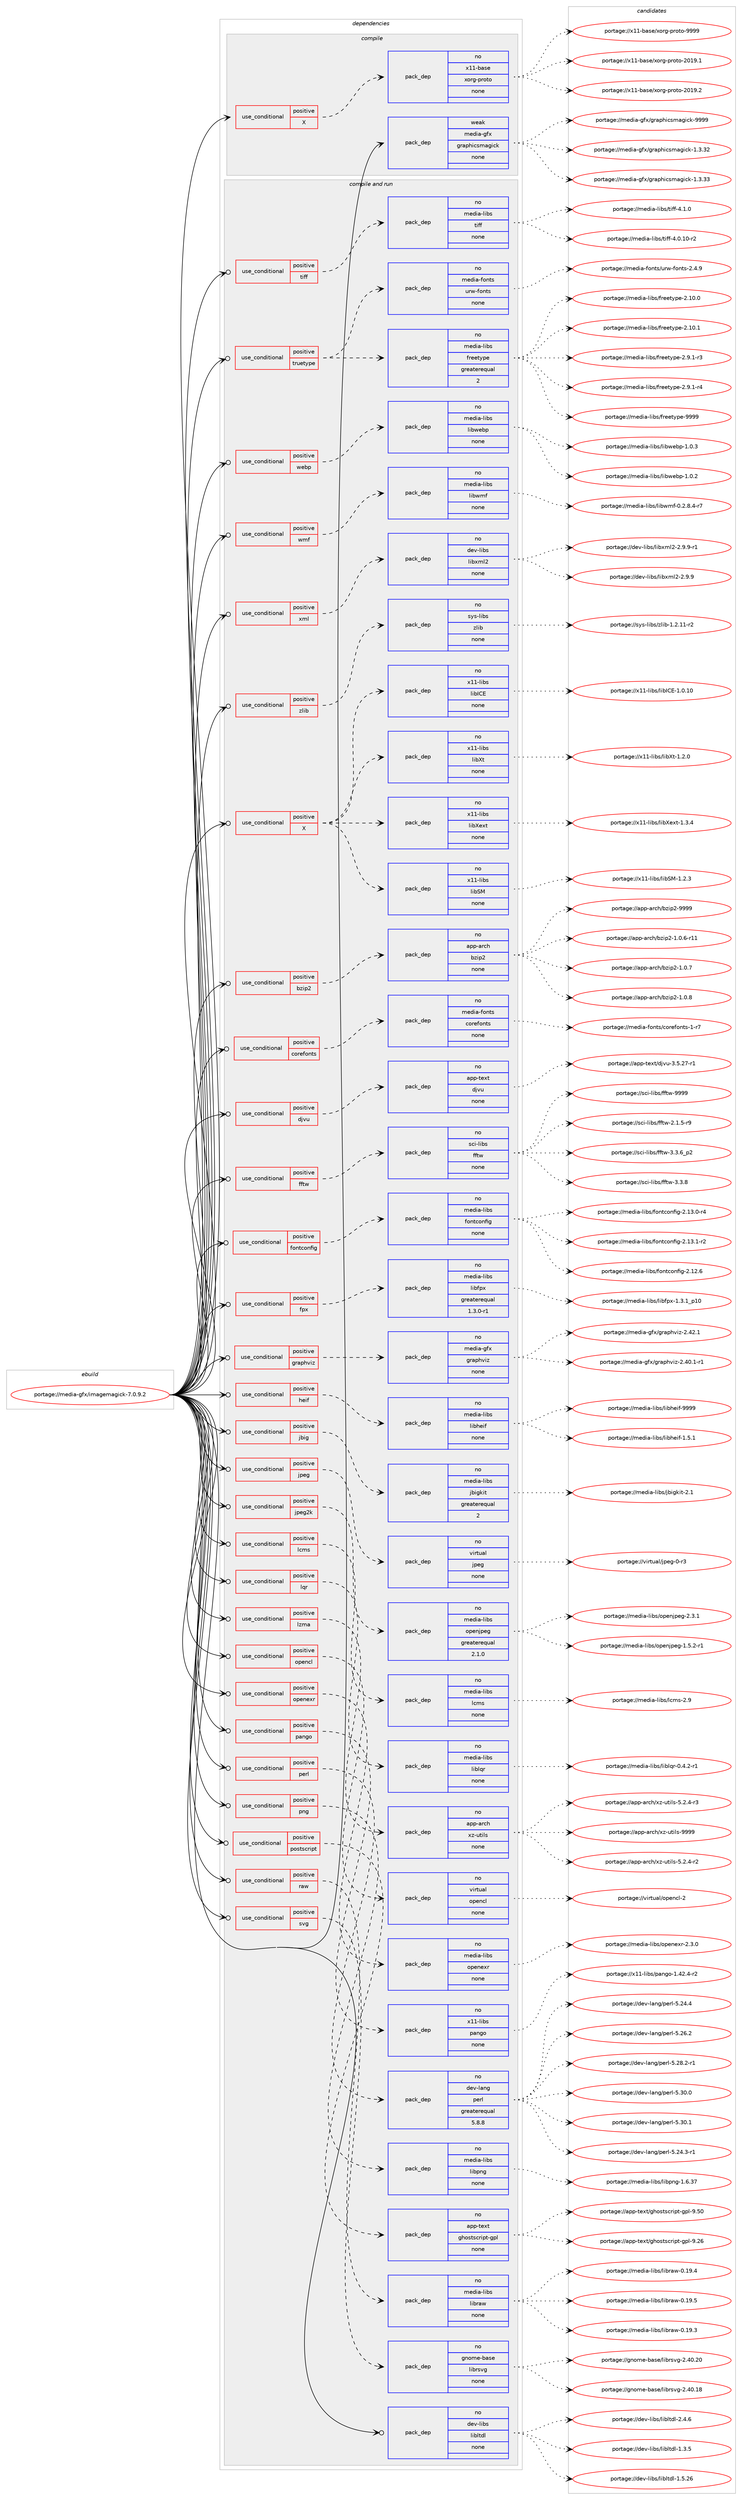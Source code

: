 digraph prolog {

# *************
# Graph options
# *************

newrank=true;
concentrate=true;
compound=true;
graph [rankdir=LR,fontname=Helvetica,fontsize=10,ranksep=1.5];#, ranksep=2.5, nodesep=0.2];
edge  [arrowhead=vee];
node  [fontname=Helvetica,fontsize=10];

# **********
# The ebuild
# **********

subgraph cluster_leftcol {
color=gray;
rank=same;
label=<<i>ebuild</i>>;
id [label="portage://media-gfx/imagemagick-7.0.9.2", color=red, width=4, href="../media-gfx/imagemagick-7.0.9.2.svg"];
}

# ****************
# The dependencies
# ****************

subgraph cluster_midcol {
color=gray;
label=<<i>dependencies</i>>;
subgraph cluster_compile {
fillcolor="#eeeeee";
style=filled;
label=<<i>compile</i>>;
subgraph cond78698 {
dependency314563 [label=<<TABLE BORDER="0" CELLBORDER="1" CELLSPACING="0" CELLPADDING="4"><TR><TD ROWSPAN="3" CELLPADDING="10">use_conditional</TD></TR><TR><TD>positive</TD></TR><TR><TD>X</TD></TR></TABLE>>, shape=none, color=red];
subgraph pack230792 {
dependency314564 [label=<<TABLE BORDER="0" CELLBORDER="1" CELLSPACING="0" CELLPADDING="4" WIDTH="220"><TR><TD ROWSPAN="6" CELLPADDING="30">pack_dep</TD></TR><TR><TD WIDTH="110">no</TD></TR><TR><TD>x11-base</TD></TR><TR><TD>xorg-proto</TD></TR><TR><TD>none</TD></TR><TR><TD></TD></TR></TABLE>>, shape=none, color=blue];
}
dependency314563:e -> dependency314564:w [weight=20,style="dashed",arrowhead="vee"];
}
id:e -> dependency314563:w [weight=20,style="solid",arrowhead="vee"];
subgraph pack230793 {
dependency314565 [label=<<TABLE BORDER="0" CELLBORDER="1" CELLSPACING="0" CELLPADDING="4" WIDTH="220"><TR><TD ROWSPAN="6" CELLPADDING="30">pack_dep</TD></TR><TR><TD WIDTH="110">weak</TD></TR><TR><TD>media-gfx</TD></TR><TR><TD>graphicsmagick</TD></TR><TR><TD>none</TD></TR><TR><TD></TD></TR></TABLE>>, shape=none, color=blue];
}
id:e -> dependency314565:w [weight=20,style="solid",arrowhead="vee"];
}
subgraph cluster_compileandrun {
fillcolor="#eeeeee";
style=filled;
label=<<i>compile and run</i>>;
subgraph cond78699 {
dependency314566 [label=<<TABLE BORDER="0" CELLBORDER="1" CELLSPACING="0" CELLPADDING="4"><TR><TD ROWSPAN="3" CELLPADDING="10">use_conditional</TD></TR><TR><TD>positive</TD></TR><TR><TD>X</TD></TR></TABLE>>, shape=none, color=red];
subgraph pack230794 {
dependency314567 [label=<<TABLE BORDER="0" CELLBORDER="1" CELLSPACING="0" CELLPADDING="4" WIDTH="220"><TR><TD ROWSPAN="6" CELLPADDING="30">pack_dep</TD></TR><TR><TD WIDTH="110">no</TD></TR><TR><TD>x11-libs</TD></TR><TR><TD>libICE</TD></TR><TR><TD>none</TD></TR><TR><TD></TD></TR></TABLE>>, shape=none, color=blue];
}
dependency314566:e -> dependency314567:w [weight=20,style="dashed",arrowhead="vee"];
subgraph pack230795 {
dependency314568 [label=<<TABLE BORDER="0" CELLBORDER="1" CELLSPACING="0" CELLPADDING="4" WIDTH="220"><TR><TD ROWSPAN="6" CELLPADDING="30">pack_dep</TD></TR><TR><TD WIDTH="110">no</TD></TR><TR><TD>x11-libs</TD></TR><TR><TD>libSM</TD></TR><TR><TD>none</TD></TR><TR><TD></TD></TR></TABLE>>, shape=none, color=blue];
}
dependency314566:e -> dependency314568:w [weight=20,style="dashed",arrowhead="vee"];
subgraph pack230796 {
dependency314569 [label=<<TABLE BORDER="0" CELLBORDER="1" CELLSPACING="0" CELLPADDING="4" WIDTH="220"><TR><TD ROWSPAN="6" CELLPADDING="30">pack_dep</TD></TR><TR><TD WIDTH="110">no</TD></TR><TR><TD>x11-libs</TD></TR><TR><TD>libXext</TD></TR><TR><TD>none</TD></TR><TR><TD></TD></TR></TABLE>>, shape=none, color=blue];
}
dependency314566:e -> dependency314569:w [weight=20,style="dashed",arrowhead="vee"];
subgraph pack230797 {
dependency314570 [label=<<TABLE BORDER="0" CELLBORDER="1" CELLSPACING="0" CELLPADDING="4" WIDTH="220"><TR><TD ROWSPAN="6" CELLPADDING="30">pack_dep</TD></TR><TR><TD WIDTH="110">no</TD></TR><TR><TD>x11-libs</TD></TR><TR><TD>libXt</TD></TR><TR><TD>none</TD></TR><TR><TD></TD></TR></TABLE>>, shape=none, color=blue];
}
dependency314566:e -> dependency314570:w [weight=20,style="dashed",arrowhead="vee"];
}
id:e -> dependency314566:w [weight=20,style="solid",arrowhead="odotvee"];
subgraph cond78700 {
dependency314571 [label=<<TABLE BORDER="0" CELLBORDER="1" CELLSPACING="0" CELLPADDING="4"><TR><TD ROWSPAN="3" CELLPADDING="10">use_conditional</TD></TR><TR><TD>positive</TD></TR><TR><TD>bzip2</TD></TR></TABLE>>, shape=none, color=red];
subgraph pack230798 {
dependency314572 [label=<<TABLE BORDER="0" CELLBORDER="1" CELLSPACING="0" CELLPADDING="4" WIDTH="220"><TR><TD ROWSPAN="6" CELLPADDING="30">pack_dep</TD></TR><TR><TD WIDTH="110">no</TD></TR><TR><TD>app-arch</TD></TR><TR><TD>bzip2</TD></TR><TR><TD>none</TD></TR><TR><TD></TD></TR></TABLE>>, shape=none, color=blue];
}
dependency314571:e -> dependency314572:w [weight=20,style="dashed",arrowhead="vee"];
}
id:e -> dependency314571:w [weight=20,style="solid",arrowhead="odotvee"];
subgraph cond78701 {
dependency314573 [label=<<TABLE BORDER="0" CELLBORDER="1" CELLSPACING="0" CELLPADDING="4"><TR><TD ROWSPAN="3" CELLPADDING="10">use_conditional</TD></TR><TR><TD>positive</TD></TR><TR><TD>corefonts</TD></TR></TABLE>>, shape=none, color=red];
subgraph pack230799 {
dependency314574 [label=<<TABLE BORDER="0" CELLBORDER="1" CELLSPACING="0" CELLPADDING="4" WIDTH="220"><TR><TD ROWSPAN="6" CELLPADDING="30">pack_dep</TD></TR><TR><TD WIDTH="110">no</TD></TR><TR><TD>media-fonts</TD></TR><TR><TD>corefonts</TD></TR><TR><TD>none</TD></TR><TR><TD></TD></TR></TABLE>>, shape=none, color=blue];
}
dependency314573:e -> dependency314574:w [weight=20,style="dashed",arrowhead="vee"];
}
id:e -> dependency314573:w [weight=20,style="solid",arrowhead="odotvee"];
subgraph cond78702 {
dependency314575 [label=<<TABLE BORDER="0" CELLBORDER="1" CELLSPACING="0" CELLPADDING="4"><TR><TD ROWSPAN="3" CELLPADDING="10">use_conditional</TD></TR><TR><TD>positive</TD></TR><TR><TD>djvu</TD></TR></TABLE>>, shape=none, color=red];
subgraph pack230800 {
dependency314576 [label=<<TABLE BORDER="0" CELLBORDER="1" CELLSPACING="0" CELLPADDING="4" WIDTH="220"><TR><TD ROWSPAN="6" CELLPADDING="30">pack_dep</TD></TR><TR><TD WIDTH="110">no</TD></TR><TR><TD>app-text</TD></TR><TR><TD>djvu</TD></TR><TR><TD>none</TD></TR><TR><TD></TD></TR></TABLE>>, shape=none, color=blue];
}
dependency314575:e -> dependency314576:w [weight=20,style="dashed",arrowhead="vee"];
}
id:e -> dependency314575:w [weight=20,style="solid",arrowhead="odotvee"];
subgraph cond78703 {
dependency314577 [label=<<TABLE BORDER="0" CELLBORDER="1" CELLSPACING="0" CELLPADDING="4"><TR><TD ROWSPAN="3" CELLPADDING="10">use_conditional</TD></TR><TR><TD>positive</TD></TR><TR><TD>fftw</TD></TR></TABLE>>, shape=none, color=red];
subgraph pack230801 {
dependency314578 [label=<<TABLE BORDER="0" CELLBORDER="1" CELLSPACING="0" CELLPADDING="4" WIDTH="220"><TR><TD ROWSPAN="6" CELLPADDING="30">pack_dep</TD></TR><TR><TD WIDTH="110">no</TD></TR><TR><TD>sci-libs</TD></TR><TR><TD>fftw</TD></TR><TR><TD>none</TD></TR><TR><TD></TD></TR></TABLE>>, shape=none, color=blue];
}
dependency314577:e -> dependency314578:w [weight=20,style="dashed",arrowhead="vee"];
}
id:e -> dependency314577:w [weight=20,style="solid",arrowhead="odotvee"];
subgraph cond78704 {
dependency314579 [label=<<TABLE BORDER="0" CELLBORDER="1" CELLSPACING="0" CELLPADDING="4"><TR><TD ROWSPAN="3" CELLPADDING="10">use_conditional</TD></TR><TR><TD>positive</TD></TR><TR><TD>fontconfig</TD></TR></TABLE>>, shape=none, color=red];
subgraph pack230802 {
dependency314580 [label=<<TABLE BORDER="0" CELLBORDER="1" CELLSPACING="0" CELLPADDING="4" WIDTH="220"><TR><TD ROWSPAN="6" CELLPADDING="30">pack_dep</TD></TR><TR><TD WIDTH="110">no</TD></TR><TR><TD>media-libs</TD></TR><TR><TD>fontconfig</TD></TR><TR><TD>none</TD></TR><TR><TD></TD></TR></TABLE>>, shape=none, color=blue];
}
dependency314579:e -> dependency314580:w [weight=20,style="dashed",arrowhead="vee"];
}
id:e -> dependency314579:w [weight=20,style="solid",arrowhead="odotvee"];
subgraph cond78705 {
dependency314581 [label=<<TABLE BORDER="0" CELLBORDER="1" CELLSPACING="0" CELLPADDING="4"><TR><TD ROWSPAN="3" CELLPADDING="10">use_conditional</TD></TR><TR><TD>positive</TD></TR><TR><TD>fpx</TD></TR></TABLE>>, shape=none, color=red];
subgraph pack230803 {
dependency314582 [label=<<TABLE BORDER="0" CELLBORDER="1" CELLSPACING="0" CELLPADDING="4" WIDTH="220"><TR><TD ROWSPAN="6" CELLPADDING="30">pack_dep</TD></TR><TR><TD WIDTH="110">no</TD></TR><TR><TD>media-libs</TD></TR><TR><TD>libfpx</TD></TR><TR><TD>greaterequal</TD></TR><TR><TD>1.3.0-r1</TD></TR></TABLE>>, shape=none, color=blue];
}
dependency314581:e -> dependency314582:w [weight=20,style="dashed",arrowhead="vee"];
}
id:e -> dependency314581:w [weight=20,style="solid",arrowhead="odotvee"];
subgraph cond78706 {
dependency314583 [label=<<TABLE BORDER="0" CELLBORDER="1" CELLSPACING="0" CELLPADDING="4"><TR><TD ROWSPAN="3" CELLPADDING="10">use_conditional</TD></TR><TR><TD>positive</TD></TR><TR><TD>graphviz</TD></TR></TABLE>>, shape=none, color=red];
subgraph pack230804 {
dependency314584 [label=<<TABLE BORDER="0" CELLBORDER="1" CELLSPACING="0" CELLPADDING="4" WIDTH="220"><TR><TD ROWSPAN="6" CELLPADDING="30">pack_dep</TD></TR><TR><TD WIDTH="110">no</TD></TR><TR><TD>media-gfx</TD></TR><TR><TD>graphviz</TD></TR><TR><TD>none</TD></TR><TR><TD></TD></TR></TABLE>>, shape=none, color=blue];
}
dependency314583:e -> dependency314584:w [weight=20,style="dashed",arrowhead="vee"];
}
id:e -> dependency314583:w [weight=20,style="solid",arrowhead="odotvee"];
subgraph cond78707 {
dependency314585 [label=<<TABLE BORDER="0" CELLBORDER="1" CELLSPACING="0" CELLPADDING="4"><TR><TD ROWSPAN="3" CELLPADDING="10">use_conditional</TD></TR><TR><TD>positive</TD></TR><TR><TD>heif</TD></TR></TABLE>>, shape=none, color=red];
subgraph pack230805 {
dependency314586 [label=<<TABLE BORDER="0" CELLBORDER="1" CELLSPACING="0" CELLPADDING="4" WIDTH="220"><TR><TD ROWSPAN="6" CELLPADDING="30">pack_dep</TD></TR><TR><TD WIDTH="110">no</TD></TR><TR><TD>media-libs</TD></TR><TR><TD>libheif</TD></TR><TR><TD>none</TD></TR><TR><TD></TD></TR></TABLE>>, shape=none, color=blue];
}
dependency314585:e -> dependency314586:w [weight=20,style="dashed",arrowhead="vee"];
}
id:e -> dependency314585:w [weight=20,style="solid",arrowhead="odotvee"];
subgraph cond78708 {
dependency314587 [label=<<TABLE BORDER="0" CELLBORDER="1" CELLSPACING="0" CELLPADDING="4"><TR><TD ROWSPAN="3" CELLPADDING="10">use_conditional</TD></TR><TR><TD>positive</TD></TR><TR><TD>jbig</TD></TR></TABLE>>, shape=none, color=red];
subgraph pack230806 {
dependency314588 [label=<<TABLE BORDER="0" CELLBORDER="1" CELLSPACING="0" CELLPADDING="4" WIDTH="220"><TR><TD ROWSPAN="6" CELLPADDING="30">pack_dep</TD></TR><TR><TD WIDTH="110">no</TD></TR><TR><TD>media-libs</TD></TR><TR><TD>jbigkit</TD></TR><TR><TD>greaterequal</TD></TR><TR><TD>2</TD></TR></TABLE>>, shape=none, color=blue];
}
dependency314587:e -> dependency314588:w [weight=20,style="dashed",arrowhead="vee"];
}
id:e -> dependency314587:w [weight=20,style="solid",arrowhead="odotvee"];
subgraph cond78709 {
dependency314589 [label=<<TABLE BORDER="0" CELLBORDER="1" CELLSPACING="0" CELLPADDING="4"><TR><TD ROWSPAN="3" CELLPADDING="10">use_conditional</TD></TR><TR><TD>positive</TD></TR><TR><TD>jpeg</TD></TR></TABLE>>, shape=none, color=red];
subgraph pack230807 {
dependency314590 [label=<<TABLE BORDER="0" CELLBORDER="1" CELLSPACING="0" CELLPADDING="4" WIDTH="220"><TR><TD ROWSPAN="6" CELLPADDING="30">pack_dep</TD></TR><TR><TD WIDTH="110">no</TD></TR><TR><TD>virtual</TD></TR><TR><TD>jpeg</TD></TR><TR><TD>none</TD></TR><TR><TD></TD></TR></TABLE>>, shape=none, color=blue];
}
dependency314589:e -> dependency314590:w [weight=20,style="dashed",arrowhead="vee"];
}
id:e -> dependency314589:w [weight=20,style="solid",arrowhead="odotvee"];
subgraph cond78710 {
dependency314591 [label=<<TABLE BORDER="0" CELLBORDER="1" CELLSPACING="0" CELLPADDING="4"><TR><TD ROWSPAN="3" CELLPADDING="10">use_conditional</TD></TR><TR><TD>positive</TD></TR><TR><TD>jpeg2k</TD></TR></TABLE>>, shape=none, color=red];
subgraph pack230808 {
dependency314592 [label=<<TABLE BORDER="0" CELLBORDER="1" CELLSPACING="0" CELLPADDING="4" WIDTH="220"><TR><TD ROWSPAN="6" CELLPADDING="30">pack_dep</TD></TR><TR><TD WIDTH="110">no</TD></TR><TR><TD>media-libs</TD></TR><TR><TD>openjpeg</TD></TR><TR><TD>greaterequal</TD></TR><TR><TD>2.1.0</TD></TR></TABLE>>, shape=none, color=blue];
}
dependency314591:e -> dependency314592:w [weight=20,style="dashed",arrowhead="vee"];
}
id:e -> dependency314591:w [weight=20,style="solid",arrowhead="odotvee"];
subgraph cond78711 {
dependency314593 [label=<<TABLE BORDER="0" CELLBORDER="1" CELLSPACING="0" CELLPADDING="4"><TR><TD ROWSPAN="3" CELLPADDING="10">use_conditional</TD></TR><TR><TD>positive</TD></TR><TR><TD>lcms</TD></TR></TABLE>>, shape=none, color=red];
subgraph pack230809 {
dependency314594 [label=<<TABLE BORDER="0" CELLBORDER="1" CELLSPACING="0" CELLPADDING="4" WIDTH="220"><TR><TD ROWSPAN="6" CELLPADDING="30">pack_dep</TD></TR><TR><TD WIDTH="110">no</TD></TR><TR><TD>media-libs</TD></TR><TR><TD>lcms</TD></TR><TR><TD>none</TD></TR><TR><TD></TD></TR></TABLE>>, shape=none, color=blue];
}
dependency314593:e -> dependency314594:w [weight=20,style="dashed",arrowhead="vee"];
}
id:e -> dependency314593:w [weight=20,style="solid",arrowhead="odotvee"];
subgraph cond78712 {
dependency314595 [label=<<TABLE BORDER="0" CELLBORDER="1" CELLSPACING="0" CELLPADDING="4"><TR><TD ROWSPAN="3" CELLPADDING="10">use_conditional</TD></TR><TR><TD>positive</TD></TR><TR><TD>lqr</TD></TR></TABLE>>, shape=none, color=red];
subgraph pack230810 {
dependency314596 [label=<<TABLE BORDER="0" CELLBORDER="1" CELLSPACING="0" CELLPADDING="4" WIDTH="220"><TR><TD ROWSPAN="6" CELLPADDING="30">pack_dep</TD></TR><TR><TD WIDTH="110">no</TD></TR><TR><TD>media-libs</TD></TR><TR><TD>liblqr</TD></TR><TR><TD>none</TD></TR><TR><TD></TD></TR></TABLE>>, shape=none, color=blue];
}
dependency314595:e -> dependency314596:w [weight=20,style="dashed",arrowhead="vee"];
}
id:e -> dependency314595:w [weight=20,style="solid",arrowhead="odotvee"];
subgraph cond78713 {
dependency314597 [label=<<TABLE BORDER="0" CELLBORDER="1" CELLSPACING="0" CELLPADDING="4"><TR><TD ROWSPAN="3" CELLPADDING="10">use_conditional</TD></TR><TR><TD>positive</TD></TR><TR><TD>lzma</TD></TR></TABLE>>, shape=none, color=red];
subgraph pack230811 {
dependency314598 [label=<<TABLE BORDER="0" CELLBORDER="1" CELLSPACING="0" CELLPADDING="4" WIDTH="220"><TR><TD ROWSPAN="6" CELLPADDING="30">pack_dep</TD></TR><TR><TD WIDTH="110">no</TD></TR><TR><TD>app-arch</TD></TR><TR><TD>xz-utils</TD></TR><TR><TD>none</TD></TR><TR><TD></TD></TR></TABLE>>, shape=none, color=blue];
}
dependency314597:e -> dependency314598:w [weight=20,style="dashed",arrowhead="vee"];
}
id:e -> dependency314597:w [weight=20,style="solid",arrowhead="odotvee"];
subgraph cond78714 {
dependency314599 [label=<<TABLE BORDER="0" CELLBORDER="1" CELLSPACING="0" CELLPADDING="4"><TR><TD ROWSPAN="3" CELLPADDING="10">use_conditional</TD></TR><TR><TD>positive</TD></TR><TR><TD>opencl</TD></TR></TABLE>>, shape=none, color=red];
subgraph pack230812 {
dependency314600 [label=<<TABLE BORDER="0" CELLBORDER="1" CELLSPACING="0" CELLPADDING="4" WIDTH="220"><TR><TD ROWSPAN="6" CELLPADDING="30">pack_dep</TD></TR><TR><TD WIDTH="110">no</TD></TR><TR><TD>virtual</TD></TR><TR><TD>opencl</TD></TR><TR><TD>none</TD></TR><TR><TD></TD></TR></TABLE>>, shape=none, color=blue];
}
dependency314599:e -> dependency314600:w [weight=20,style="dashed",arrowhead="vee"];
}
id:e -> dependency314599:w [weight=20,style="solid",arrowhead="odotvee"];
subgraph cond78715 {
dependency314601 [label=<<TABLE BORDER="0" CELLBORDER="1" CELLSPACING="0" CELLPADDING="4"><TR><TD ROWSPAN="3" CELLPADDING="10">use_conditional</TD></TR><TR><TD>positive</TD></TR><TR><TD>openexr</TD></TR></TABLE>>, shape=none, color=red];
subgraph pack230813 {
dependency314602 [label=<<TABLE BORDER="0" CELLBORDER="1" CELLSPACING="0" CELLPADDING="4" WIDTH="220"><TR><TD ROWSPAN="6" CELLPADDING="30">pack_dep</TD></TR><TR><TD WIDTH="110">no</TD></TR><TR><TD>media-libs</TD></TR><TR><TD>openexr</TD></TR><TR><TD>none</TD></TR><TR><TD></TD></TR></TABLE>>, shape=none, color=blue];
}
dependency314601:e -> dependency314602:w [weight=20,style="dashed",arrowhead="vee"];
}
id:e -> dependency314601:w [weight=20,style="solid",arrowhead="odotvee"];
subgraph cond78716 {
dependency314603 [label=<<TABLE BORDER="0" CELLBORDER="1" CELLSPACING="0" CELLPADDING="4"><TR><TD ROWSPAN="3" CELLPADDING="10">use_conditional</TD></TR><TR><TD>positive</TD></TR><TR><TD>pango</TD></TR></TABLE>>, shape=none, color=red];
subgraph pack230814 {
dependency314604 [label=<<TABLE BORDER="0" CELLBORDER="1" CELLSPACING="0" CELLPADDING="4" WIDTH="220"><TR><TD ROWSPAN="6" CELLPADDING="30">pack_dep</TD></TR><TR><TD WIDTH="110">no</TD></TR><TR><TD>x11-libs</TD></TR><TR><TD>pango</TD></TR><TR><TD>none</TD></TR><TR><TD></TD></TR></TABLE>>, shape=none, color=blue];
}
dependency314603:e -> dependency314604:w [weight=20,style="dashed",arrowhead="vee"];
}
id:e -> dependency314603:w [weight=20,style="solid",arrowhead="odotvee"];
subgraph cond78717 {
dependency314605 [label=<<TABLE BORDER="0" CELLBORDER="1" CELLSPACING="0" CELLPADDING="4"><TR><TD ROWSPAN="3" CELLPADDING="10">use_conditional</TD></TR><TR><TD>positive</TD></TR><TR><TD>perl</TD></TR></TABLE>>, shape=none, color=red];
subgraph pack230815 {
dependency314606 [label=<<TABLE BORDER="0" CELLBORDER="1" CELLSPACING="0" CELLPADDING="4" WIDTH="220"><TR><TD ROWSPAN="6" CELLPADDING="30">pack_dep</TD></TR><TR><TD WIDTH="110">no</TD></TR><TR><TD>dev-lang</TD></TR><TR><TD>perl</TD></TR><TR><TD>greaterequal</TD></TR><TR><TD>5.8.8</TD></TR></TABLE>>, shape=none, color=blue];
}
dependency314605:e -> dependency314606:w [weight=20,style="dashed",arrowhead="vee"];
}
id:e -> dependency314605:w [weight=20,style="solid",arrowhead="odotvee"];
subgraph cond78718 {
dependency314607 [label=<<TABLE BORDER="0" CELLBORDER="1" CELLSPACING="0" CELLPADDING="4"><TR><TD ROWSPAN="3" CELLPADDING="10">use_conditional</TD></TR><TR><TD>positive</TD></TR><TR><TD>png</TD></TR></TABLE>>, shape=none, color=red];
subgraph pack230816 {
dependency314608 [label=<<TABLE BORDER="0" CELLBORDER="1" CELLSPACING="0" CELLPADDING="4" WIDTH="220"><TR><TD ROWSPAN="6" CELLPADDING="30">pack_dep</TD></TR><TR><TD WIDTH="110">no</TD></TR><TR><TD>media-libs</TD></TR><TR><TD>libpng</TD></TR><TR><TD>none</TD></TR><TR><TD></TD></TR></TABLE>>, shape=none, color=blue];
}
dependency314607:e -> dependency314608:w [weight=20,style="dashed",arrowhead="vee"];
}
id:e -> dependency314607:w [weight=20,style="solid",arrowhead="odotvee"];
subgraph cond78719 {
dependency314609 [label=<<TABLE BORDER="0" CELLBORDER="1" CELLSPACING="0" CELLPADDING="4"><TR><TD ROWSPAN="3" CELLPADDING="10">use_conditional</TD></TR><TR><TD>positive</TD></TR><TR><TD>postscript</TD></TR></TABLE>>, shape=none, color=red];
subgraph pack230817 {
dependency314610 [label=<<TABLE BORDER="0" CELLBORDER="1" CELLSPACING="0" CELLPADDING="4" WIDTH="220"><TR><TD ROWSPAN="6" CELLPADDING="30">pack_dep</TD></TR><TR><TD WIDTH="110">no</TD></TR><TR><TD>app-text</TD></TR><TR><TD>ghostscript-gpl</TD></TR><TR><TD>none</TD></TR><TR><TD></TD></TR></TABLE>>, shape=none, color=blue];
}
dependency314609:e -> dependency314610:w [weight=20,style="dashed",arrowhead="vee"];
}
id:e -> dependency314609:w [weight=20,style="solid",arrowhead="odotvee"];
subgraph cond78720 {
dependency314611 [label=<<TABLE BORDER="0" CELLBORDER="1" CELLSPACING="0" CELLPADDING="4"><TR><TD ROWSPAN="3" CELLPADDING="10">use_conditional</TD></TR><TR><TD>positive</TD></TR><TR><TD>raw</TD></TR></TABLE>>, shape=none, color=red];
subgraph pack230818 {
dependency314612 [label=<<TABLE BORDER="0" CELLBORDER="1" CELLSPACING="0" CELLPADDING="4" WIDTH="220"><TR><TD ROWSPAN="6" CELLPADDING="30">pack_dep</TD></TR><TR><TD WIDTH="110">no</TD></TR><TR><TD>media-libs</TD></TR><TR><TD>libraw</TD></TR><TR><TD>none</TD></TR><TR><TD></TD></TR></TABLE>>, shape=none, color=blue];
}
dependency314611:e -> dependency314612:w [weight=20,style="dashed",arrowhead="vee"];
}
id:e -> dependency314611:w [weight=20,style="solid",arrowhead="odotvee"];
subgraph cond78721 {
dependency314613 [label=<<TABLE BORDER="0" CELLBORDER="1" CELLSPACING="0" CELLPADDING="4"><TR><TD ROWSPAN="3" CELLPADDING="10">use_conditional</TD></TR><TR><TD>positive</TD></TR><TR><TD>svg</TD></TR></TABLE>>, shape=none, color=red];
subgraph pack230819 {
dependency314614 [label=<<TABLE BORDER="0" CELLBORDER="1" CELLSPACING="0" CELLPADDING="4" WIDTH="220"><TR><TD ROWSPAN="6" CELLPADDING="30">pack_dep</TD></TR><TR><TD WIDTH="110">no</TD></TR><TR><TD>gnome-base</TD></TR><TR><TD>librsvg</TD></TR><TR><TD>none</TD></TR><TR><TD></TD></TR></TABLE>>, shape=none, color=blue];
}
dependency314613:e -> dependency314614:w [weight=20,style="dashed",arrowhead="vee"];
}
id:e -> dependency314613:w [weight=20,style="solid",arrowhead="odotvee"];
subgraph cond78722 {
dependency314615 [label=<<TABLE BORDER="0" CELLBORDER="1" CELLSPACING="0" CELLPADDING="4"><TR><TD ROWSPAN="3" CELLPADDING="10">use_conditional</TD></TR><TR><TD>positive</TD></TR><TR><TD>tiff</TD></TR></TABLE>>, shape=none, color=red];
subgraph pack230820 {
dependency314616 [label=<<TABLE BORDER="0" CELLBORDER="1" CELLSPACING="0" CELLPADDING="4" WIDTH="220"><TR><TD ROWSPAN="6" CELLPADDING="30">pack_dep</TD></TR><TR><TD WIDTH="110">no</TD></TR><TR><TD>media-libs</TD></TR><TR><TD>tiff</TD></TR><TR><TD>none</TD></TR><TR><TD></TD></TR></TABLE>>, shape=none, color=blue];
}
dependency314615:e -> dependency314616:w [weight=20,style="dashed",arrowhead="vee"];
}
id:e -> dependency314615:w [weight=20,style="solid",arrowhead="odotvee"];
subgraph cond78723 {
dependency314617 [label=<<TABLE BORDER="0" CELLBORDER="1" CELLSPACING="0" CELLPADDING="4"><TR><TD ROWSPAN="3" CELLPADDING="10">use_conditional</TD></TR><TR><TD>positive</TD></TR><TR><TD>truetype</TD></TR></TABLE>>, shape=none, color=red];
subgraph pack230821 {
dependency314618 [label=<<TABLE BORDER="0" CELLBORDER="1" CELLSPACING="0" CELLPADDING="4" WIDTH="220"><TR><TD ROWSPAN="6" CELLPADDING="30">pack_dep</TD></TR><TR><TD WIDTH="110">no</TD></TR><TR><TD>media-fonts</TD></TR><TR><TD>urw-fonts</TD></TR><TR><TD>none</TD></TR><TR><TD></TD></TR></TABLE>>, shape=none, color=blue];
}
dependency314617:e -> dependency314618:w [weight=20,style="dashed",arrowhead="vee"];
subgraph pack230822 {
dependency314619 [label=<<TABLE BORDER="0" CELLBORDER="1" CELLSPACING="0" CELLPADDING="4" WIDTH="220"><TR><TD ROWSPAN="6" CELLPADDING="30">pack_dep</TD></TR><TR><TD WIDTH="110">no</TD></TR><TR><TD>media-libs</TD></TR><TR><TD>freetype</TD></TR><TR><TD>greaterequal</TD></TR><TR><TD>2</TD></TR></TABLE>>, shape=none, color=blue];
}
dependency314617:e -> dependency314619:w [weight=20,style="dashed",arrowhead="vee"];
}
id:e -> dependency314617:w [weight=20,style="solid",arrowhead="odotvee"];
subgraph cond78724 {
dependency314620 [label=<<TABLE BORDER="0" CELLBORDER="1" CELLSPACING="0" CELLPADDING="4"><TR><TD ROWSPAN="3" CELLPADDING="10">use_conditional</TD></TR><TR><TD>positive</TD></TR><TR><TD>webp</TD></TR></TABLE>>, shape=none, color=red];
subgraph pack230823 {
dependency314621 [label=<<TABLE BORDER="0" CELLBORDER="1" CELLSPACING="0" CELLPADDING="4" WIDTH="220"><TR><TD ROWSPAN="6" CELLPADDING="30">pack_dep</TD></TR><TR><TD WIDTH="110">no</TD></TR><TR><TD>media-libs</TD></TR><TR><TD>libwebp</TD></TR><TR><TD>none</TD></TR><TR><TD></TD></TR></TABLE>>, shape=none, color=blue];
}
dependency314620:e -> dependency314621:w [weight=20,style="dashed",arrowhead="vee"];
}
id:e -> dependency314620:w [weight=20,style="solid",arrowhead="odotvee"];
subgraph cond78725 {
dependency314622 [label=<<TABLE BORDER="0" CELLBORDER="1" CELLSPACING="0" CELLPADDING="4"><TR><TD ROWSPAN="3" CELLPADDING="10">use_conditional</TD></TR><TR><TD>positive</TD></TR><TR><TD>wmf</TD></TR></TABLE>>, shape=none, color=red];
subgraph pack230824 {
dependency314623 [label=<<TABLE BORDER="0" CELLBORDER="1" CELLSPACING="0" CELLPADDING="4" WIDTH="220"><TR><TD ROWSPAN="6" CELLPADDING="30">pack_dep</TD></TR><TR><TD WIDTH="110">no</TD></TR><TR><TD>media-libs</TD></TR><TR><TD>libwmf</TD></TR><TR><TD>none</TD></TR><TR><TD></TD></TR></TABLE>>, shape=none, color=blue];
}
dependency314622:e -> dependency314623:w [weight=20,style="dashed",arrowhead="vee"];
}
id:e -> dependency314622:w [weight=20,style="solid",arrowhead="odotvee"];
subgraph cond78726 {
dependency314624 [label=<<TABLE BORDER="0" CELLBORDER="1" CELLSPACING="0" CELLPADDING="4"><TR><TD ROWSPAN="3" CELLPADDING="10">use_conditional</TD></TR><TR><TD>positive</TD></TR><TR><TD>xml</TD></TR></TABLE>>, shape=none, color=red];
subgraph pack230825 {
dependency314625 [label=<<TABLE BORDER="0" CELLBORDER="1" CELLSPACING="0" CELLPADDING="4" WIDTH="220"><TR><TD ROWSPAN="6" CELLPADDING="30">pack_dep</TD></TR><TR><TD WIDTH="110">no</TD></TR><TR><TD>dev-libs</TD></TR><TR><TD>libxml2</TD></TR><TR><TD>none</TD></TR><TR><TD></TD></TR></TABLE>>, shape=none, color=blue];
}
dependency314624:e -> dependency314625:w [weight=20,style="dashed",arrowhead="vee"];
}
id:e -> dependency314624:w [weight=20,style="solid",arrowhead="odotvee"];
subgraph cond78727 {
dependency314626 [label=<<TABLE BORDER="0" CELLBORDER="1" CELLSPACING="0" CELLPADDING="4"><TR><TD ROWSPAN="3" CELLPADDING="10">use_conditional</TD></TR><TR><TD>positive</TD></TR><TR><TD>zlib</TD></TR></TABLE>>, shape=none, color=red];
subgraph pack230826 {
dependency314627 [label=<<TABLE BORDER="0" CELLBORDER="1" CELLSPACING="0" CELLPADDING="4" WIDTH="220"><TR><TD ROWSPAN="6" CELLPADDING="30">pack_dep</TD></TR><TR><TD WIDTH="110">no</TD></TR><TR><TD>sys-libs</TD></TR><TR><TD>zlib</TD></TR><TR><TD>none</TD></TR><TR><TD></TD></TR></TABLE>>, shape=none, color=blue];
}
dependency314626:e -> dependency314627:w [weight=20,style="dashed",arrowhead="vee"];
}
id:e -> dependency314626:w [weight=20,style="solid",arrowhead="odotvee"];
subgraph pack230827 {
dependency314628 [label=<<TABLE BORDER="0" CELLBORDER="1" CELLSPACING="0" CELLPADDING="4" WIDTH="220"><TR><TD ROWSPAN="6" CELLPADDING="30">pack_dep</TD></TR><TR><TD WIDTH="110">no</TD></TR><TR><TD>dev-libs</TD></TR><TR><TD>libltdl</TD></TR><TR><TD>none</TD></TR><TR><TD></TD></TR></TABLE>>, shape=none, color=blue];
}
id:e -> dependency314628:w [weight=20,style="solid",arrowhead="odotvee"];
}
subgraph cluster_run {
fillcolor="#eeeeee";
style=filled;
label=<<i>run</i>>;
}
}

# **************
# The candidates
# **************

subgraph cluster_choices {
rank=same;
color=gray;
label=<<i>candidates</i>>;

subgraph choice230792 {
color=black;
nodesep=1;
choiceportage1204949459897115101471201111141034511211411111611145504849574649 [label="portage://x11-base/xorg-proto-2019.1", color=red, width=4,href="../x11-base/xorg-proto-2019.1.svg"];
choiceportage1204949459897115101471201111141034511211411111611145504849574650 [label="portage://x11-base/xorg-proto-2019.2", color=red, width=4,href="../x11-base/xorg-proto-2019.2.svg"];
choiceportage120494945989711510147120111114103451121141111161114557575757 [label="portage://x11-base/xorg-proto-9999", color=red, width=4,href="../x11-base/xorg-proto-9999.svg"];
dependency314564:e -> choiceportage1204949459897115101471201111141034511211411111611145504849574649:w [style=dotted,weight="100"];
dependency314564:e -> choiceportage1204949459897115101471201111141034511211411111611145504849574650:w [style=dotted,weight="100"];
dependency314564:e -> choiceportage120494945989711510147120111114103451121141111161114557575757:w [style=dotted,weight="100"];
}
subgraph choice230793 {
color=black;
nodesep=1;
choiceportage1091011001059745103102120471031149711210410599115109971031059910745494651465150 [label="portage://media-gfx/graphicsmagick-1.3.32", color=red, width=4,href="../media-gfx/graphicsmagick-1.3.32.svg"];
choiceportage1091011001059745103102120471031149711210410599115109971031059910745494651465151 [label="portage://media-gfx/graphicsmagick-1.3.33", color=red, width=4,href="../media-gfx/graphicsmagick-1.3.33.svg"];
choiceportage109101100105974510310212047103114971121041059911510997103105991074557575757 [label="portage://media-gfx/graphicsmagick-9999", color=red, width=4,href="../media-gfx/graphicsmagick-9999.svg"];
dependency314565:e -> choiceportage1091011001059745103102120471031149711210410599115109971031059910745494651465150:w [style=dotted,weight="100"];
dependency314565:e -> choiceportage1091011001059745103102120471031149711210410599115109971031059910745494651465151:w [style=dotted,weight="100"];
dependency314565:e -> choiceportage109101100105974510310212047103114971121041059911510997103105991074557575757:w [style=dotted,weight="100"];
}
subgraph choice230794 {
color=black;
nodesep=1;
choiceportage12049494510810598115471081059873676945494648464948 [label="portage://x11-libs/libICE-1.0.10", color=red, width=4,href="../x11-libs/libICE-1.0.10.svg"];
dependency314567:e -> choiceportage12049494510810598115471081059873676945494648464948:w [style=dotted,weight="100"];
}
subgraph choice230795 {
color=black;
nodesep=1;
choiceportage1204949451081059811547108105988377454946504651 [label="portage://x11-libs/libSM-1.2.3", color=red, width=4,href="../x11-libs/libSM-1.2.3.svg"];
dependency314568:e -> choiceportage1204949451081059811547108105988377454946504651:w [style=dotted,weight="100"];
}
subgraph choice230796 {
color=black;
nodesep=1;
choiceportage12049494510810598115471081059888101120116454946514652 [label="portage://x11-libs/libXext-1.3.4", color=red, width=4,href="../x11-libs/libXext-1.3.4.svg"];
dependency314569:e -> choiceportage12049494510810598115471081059888101120116454946514652:w [style=dotted,weight="100"];
}
subgraph choice230797 {
color=black;
nodesep=1;
choiceportage12049494510810598115471081059888116454946504648 [label="portage://x11-libs/libXt-1.2.0", color=red, width=4,href="../x11-libs/libXt-1.2.0.svg"];
dependency314570:e -> choiceportage12049494510810598115471081059888116454946504648:w [style=dotted,weight="100"];
}
subgraph choice230798 {
color=black;
nodesep=1;
choiceportage97112112459711499104479812210511250454946484654451144949 [label="portage://app-arch/bzip2-1.0.6-r11", color=red, width=4,href="../app-arch/bzip2-1.0.6-r11.svg"];
choiceportage97112112459711499104479812210511250454946484655 [label="portage://app-arch/bzip2-1.0.7", color=red, width=4,href="../app-arch/bzip2-1.0.7.svg"];
choiceportage97112112459711499104479812210511250454946484656 [label="portage://app-arch/bzip2-1.0.8", color=red, width=4,href="../app-arch/bzip2-1.0.8.svg"];
choiceportage971121124597114991044798122105112504557575757 [label="portage://app-arch/bzip2-9999", color=red, width=4,href="../app-arch/bzip2-9999.svg"];
dependency314572:e -> choiceportage97112112459711499104479812210511250454946484654451144949:w [style=dotted,weight="100"];
dependency314572:e -> choiceportage97112112459711499104479812210511250454946484655:w [style=dotted,weight="100"];
dependency314572:e -> choiceportage97112112459711499104479812210511250454946484656:w [style=dotted,weight="100"];
dependency314572:e -> choiceportage971121124597114991044798122105112504557575757:w [style=dotted,weight="100"];
}
subgraph choice230799 {
color=black;
nodesep=1;
choiceportage1091011001059745102111110116115479911111410110211111011611545494511455 [label="portage://media-fonts/corefonts-1-r7", color=red, width=4,href="../media-fonts/corefonts-1-r7.svg"];
dependency314574:e -> choiceportage1091011001059745102111110116115479911111410110211111011611545494511455:w [style=dotted,weight="100"];
}
subgraph choice230800 {
color=black;
nodesep=1;
choiceportage971121124511610112011647100106118117455146534650554511449 [label="portage://app-text/djvu-3.5.27-r1", color=red, width=4,href="../app-text/djvu-3.5.27-r1.svg"];
dependency314576:e -> choiceportage971121124511610112011647100106118117455146534650554511449:w [style=dotted,weight="100"];
}
subgraph choice230801 {
color=black;
nodesep=1;
choiceportage115991054510810598115471021021161194550464946534511457 [label="portage://sci-libs/fftw-2.1.5-r9", color=red, width=4,href="../sci-libs/fftw-2.1.5-r9.svg"];
choiceportage115991054510810598115471021021161194551465146549511250 [label="portage://sci-libs/fftw-3.3.6_p2", color=red, width=4,href="../sci-libs/fftw-3.3.6_p2.svg"];
choiceportage11599105451081059811547102102116119455146514656 [label="portage://sci-libs/fftw-3.3.8", color=red, width=4,href="../sci-libs/fftw-3.3.8.svg"];
choiceportage115991054510810598115471021021161194557575757 [label="portage://sci-libs/fftw-9999", color=red, width=4,href="../sci-libs/fftw-9999.svg"];
dependency314578:e -> choiceportage115991054510810598115471021021161194550464946534511457:w [style=dotted,weight="100"];
dependency314578:e -> choiceportage115991054510810598115471021021161194551465146549511250:w [style=dotted,weight="100"];
dependency314578:e -> choiceportage11599105451081059811547102102116119455146514656:w [style=dotted,weight="100"];
dependency314578:e -> choiceportage115991054510810598115471021021161194557575757:w [style=dotted,weight="100"];
}
subgraph choice230802 {
color=black;
nodesep=1;
choiceportage109101100105974510810598115471021111101169911111010210510345504649504654 [label="portage://media-libs/fontconfig-2.12.6", color=red, width=4,href="../media-libs/fontconfig-2.12.6.svg"];
choiceportage1091011001059745108105981154710211111011699111110102105103455046495146484511452 [label="portage://media-libs/fontconfig-2.13.0-r4", color=red, width=4,href="../media-libs/fontconfig-2.13.0-r4.svg"];
choiceportage1091011001059745108105981154710211111011699111110102105103455046495146494511450 [label="portage://media-libs/fontconfig-2.13.1-r2", color=red, width=4,href="../media-libs/fontconfig-2.13.1-r2.svg"];
dependency314580:e -> choiceportage109101100105974510810598115471021111101169911111010210510345504649504654:w [style=dotted,weight="100"];
dependency314580:e -> choiceportage1091011001059745108105981154710211111011699111110102105103455046495146484511452:w [style=dotted,weight="100"];
dependency314580:e -> choiceportage1091011001059745108105981154710211111011699111110102105103455046495146494511450:w [style=dotted,weight="100"];
}
subgraph choice230803 {
color=black;
nodesep=1;
choiceportage1091011001059745108105981154710810598102112120454946514649951124948 [label="portage://media-libs/libfpx-1.3.1_p10", color=red, width=4,href="../media-libs/libfpx-1.3.1_p10.svg"];
dependency314582:e -> choiceportage1091011001059745108105981154710810598102112120454946514649951124948:w [style=dotted,weight="100"];
}
subgraph choice230804 {
color=black;
nodesep=1;
choiceportage10910110010597451031021204710311497112104118105122455046524846494511449 [label="portage://media-gfx/graphviz-2.40.1-r1", color=red, width=4,href="../media-gfx/graphviz-2.40.1-r1.svg"];
choiceportage1091011001059745103102120471031149711210411810512245504652504649 [label="portage://media-gfx/graphviz-2.42.1", color=red, width=4,href="../media-gfx/graphviz-2.42.1.svg"];
dependency314584:e -> choiceportage10910110010597451031021204710311497112104118105122455046524846494511449:w [style=dotted,weight="100"];
dependency314584:e -> choiceportage1091011001059745103102120471031149711210411810512245504652504649:w [style=dotted,weight="100"];
}
subgraph choice230805 {
color=black;
nodesep=1;
choiceportage1091011001059745108105981154710810598104101105102454946534649 [label="portage://media-libs/libheif-1.5.1", color=red, width=4,href="../media-libs/libheif-1.5.1.svg"];
choiceportage10910110010597451081059811547108105981041011051024557575757 [label="portage://media-libs/libheif-9999", color=red, width=4,href="../media-libs/libheif-9999.svg"];
dependency314586:e -> choiceportage1091011001059745108105981154710810598104101105102454946534649:w [style=dotted,weight="100"];
dependency314586:e -> choiceportage10910110010597451081059811547108105981041011051024557575757:w [style=dotted,weight="100"];
}
subgraph choice230806 {
color=black;
nodesep=1;
choiceportage109101100105974510810598115471069810510310710511645504649 [label="portage://media-libs/jbigkit-2.1", color=red, width=4,href="../media-libs/jbigkit-2.1.svg"];
dependency314588:e -> choiceportage109101100105974510810598115471069810510310710511645504649:w [style=dotted,weight="100"];
}
subgraph choice230807 {
color=black;
nodesep=1;
choiceportage118105114116117971084710611210110345484511451 [label="portage://virtual/jpeg-0-r3", color=red, width=4,href="../virtual/jpeg-0-r3.svg"];
dependency314590:e -> choiceportage118105114116117971084710611210110345484511451:w [style=dotted,weight="100"];
}
subgraph choice230808 {
color=black;
nodesep=1;
choiceportage109101100105974510810598115471111121011101061121011034549465346504511449 [label="portage://media-libs/openjpeg-1.5.2-r1", color=red, width=4,href="../media-libs/openjpeg-1.5.2-r1.svg"];
choiceportage10910110010597451081059811547111112101110106112101103455046514649 [label="portage://media-libs/openjpeg-2.3.1", color=red, width=4,href="../media-libs/openjpeg-2.3.1.svg"];
dependency314592:e -> choiceportage109101100105974510810598115471111121011101061121011034549465346504511449:w [style=dotted,weight="100"];
dependency314592:e -> choiceportage10910110010597451081059811547111112101110106112101103455046514649:w [style=dotted,weight="100"];
}
subgraph choice230809 {
color=black;
nodesep=1;
choiceportage109101100105974510810598115471089910911545504657 [label="portage://media-libs/lcms-2.9", color=red, width=4,href="../media-libs/lcms-2.9.svg"];
dependency314594:e -> choiceportage109101100105974510810598115471089910911545504657:w [style=dotted,weight="100"];
}
subgraph choice230810 {
color=black;
nodesep=1;
choiceportage10910110010597451081059811547108105981081131144548465246504511449 [label="portage://media-libs/liblqr-0.4.2-r1", color=red, width=4,href="../media-libs/liblqr-0.4.2-r1.svg"];
dependency314596:e -> choiceportage10910110010597451081059811547108105981081131144548465246504511449:w [style=dotted,weight="100"];
}
subgraph choice230811 {
color=black;
nodesep=1;
choiceportage9711211245971149910447120122451171161051081154553465046524511450 [label="portage://app-arch/xz-utils-5.2.4-r2", color=red, width=4,href="../app-arch/xz-utils-5.2.4-r2.svg"];
choiceportage9711211245971149910447120122451171161051081154553465046524511451 [label="portage://app-arch/xz-utils-5.2.4-r3", color=red, width=4,href="../app-arch/xz-utils-5.2.4-r3.svg"];
choiceportage9711211245971149910447120122451171161051081154557575757 [label="portage://app-arch/xz-utils-9999", color=red, width=4,href="../app-arch/xz-utils-9999.svg"];
dependency314598:e -> choiceportage9711211245971149910447120122451171161051081154553465046524511450:w [style=dotted,weight="100"];
dependency314598:e -> choiceportage9711211245971149910447120122451171161051081154553465046524511451:w [style=dotted,weight="100"];
dependency314598:e -> choiceportage9711211245971149910447120122451171161051081154557575757:w [style=dotted,weight="100"];
}
subgraph choice230812 {
color=black;
nodesep=1;
choiceportage1181051141161179710847111112101110991084550 [label="portage://virtual/opencl-2", color=red, width=4,href="../virtual/opencl-2.svg"];
dependency314600:e -> choiceportage1181051141161179710847111112101110991084550:w [style=dotted,weight="100"];
}
subgraph choice230813 {
color=black;
nodesep=1;
choiceportage10910110010597451081059811547111112101110101120114455046514648 [label="portage://media-libs/openexr-2.3.0", color=red, width=4,href="../media-libs/openexr-2.3.0.svg"];
dependency314602:e -> choiceportage10910110010597451081059811547111112101110101120114455046514648:w [style=dotted,weight="100"];
}
subgraph choice230814 {
color=black;
nodesep=1;
choiceportage120494945108105981154711297110103111454946525046524511450 [label="portage://x11-libs/pango-1.42.4-r2", color=red, width=4,href="../x11-libs/pango-1.42.4-r2.svg"];
dependency314604:e -> choiceportage120494945108105981154711297110103111454946525046524511450:w [style=dotted,weight="100"];
}
subgraph choice230815 {
color=black;
nodesep=1;
choiceportage100101118451089711010347112101114108455346505246514511449 [label="portage://dev-lang/perl-5.24.3-r1", color=red, width=4,href="../dev-lang/perl-5.24.3-r1.svg"];
choiceportage10010111845108971101034711210111410845534650524652 [label="portage://dev-lang/perl-5.24.4", color=red, width=4,href="../dev-lang/perl-5.24.4.svg"];
choiceportage10010111845108971101034711210111410845534650544650 [label="portage://dev-lang/perl-5.26.2", color=red, width=4,href="../dev-lang/perl-5.26.2.svg"];
choiceportage100101118451089711010347112101114108455346505646504511449 [label="portage://dev-lang/perl-5.28.2-r1", color=red, width=4,href="../dev-lang/perl-5.28.2-r1.svg"];
choiceportage10010111845108971101034711210111410845534651484648 [label="portage://dev-lang/perl-5.30.0", color=red, width=4,href="../dev-lang/perl-5.30.0.svg"];
choiceportage10010111845108971101034711210111410845534651484649 [label="portage://dev-lang/perl-5.30.1", color=red, width=4,href="../dev-lang/perl-5.30.1.svg"];
dependency314606:e -> choiceportage100101118451089711010347112101114108455346505246514511449:w [style=dotted,weight="100"];
dependency314606:e -> choiceportage10010111845108971101034711210111410845534650524652:w [style=dotted,weight="100"];
dependency314606:e -> choiceportage10010111845108971101034711210111410845534650544650:w [style=dotted,weight="100"];
dependency314606:e -> choiceportage100101118451089711010347112101114108455346505646504511449:w [style=dotted,weight="100"];
dependency314606:e -> choiceportage10010111845108971101034711210111410845534651484648:w [style=dotted,weight="100"];
dependency314606:e -> choiceportage10010111845108971101034711210111410845534651484649:w [style=dotted,weight="100"];
}
subgraph choice230816 {
color=black;
nodesep=1;
choiceportage109101100105974510810598115471081059811211010345494654465155 [label="portage://media-libs/libpng-1.6.37", color=red, width=4,href="../media-libs/libpng-1.6.37.svg"];
dependency314608:e -> choiceportage109101100105974510810598115471081059811211010345494654465155:w [style=dotted,weight="100"];
}
subgraph choice230817 {
color=black;
nodesep=1;
choiceportage97112112451161011201164710310411111511611599114105112116451031121084557465054 [label="portage://app-text/ghostscript-gpl-9.26", color=red, width=4,href="../app-text/ghostscript-gpl-9.26.svg"];
choiceportage97112112451161011201164710310411111511611599114105112116451031121084557465348 [label="portage://app-text/ghostscript-gpl-9.50", color=red, width=4,href="../app-text/ghostscript-gpl-9.50.svg"];
dependency314610:e -> choiceportage97112112451161011201164710310411111511611599114105112116451031121084557465054:w [style=dotted,weight="100"];
dependency314610:e -> choiceportage97112112451161011201164710310411111511611599114105112116451031121084557465348:w [style=dotted,weight="100"];
}
subgraph choice230818 {
color=black;
nodesep=1;
choiceportage10910110010597451081059811547108105981149711945484649574651 [label="portage://media-libs/libraw-0.19.3", color=red, width=4,href="../media-libs/libraw-0.19.3.svg"];
choiceportage10910110010597451081059811547108105981149711945484649574652 [label="portage://media-libs/libraw-0.19.4", color=red, width=4,href="../media-libs/libraw-0.19.4.svg"];
choiceportage10910110010597451081059811547108105981149711945484649574653 [label="portage://media-libs/libraw-0.19.5", color=red, width=4,href="../media-libs/libraw-0.19.5.svg"];
dependency314612:e -> choiceportage10910110010597451081059811547108105981149711945484649574651:w [style=dotted,weight="100"];
dependency314612:e -> choiceportage10910110010597451081059811547108105981149711945484649574652:w [style=dotted,weight="100"];
dependency314612:e -> choiceportage10910110010597451081059811547108105981149711945484649574653:w [style=dotted,weight="100"];
}
subgraph choice230819 {
color=black;
nodesep=1;
choiceportage10311011110910145989711510147108105981141151181034550465248464956 [label="portage://gnome-base/librsvg-2.40.18", color=red, width=4,href="../gnome-base/librsvg-2.40.18.svg"];
choiceportage10311011110910145989711510147108105981141151181034550465248465048 [label="portage://gnome-base/librsvg-2.40.20", color=red, width=4,href="../gnome-base/librsvg-2.40.20.svg"];
dependency314614:e -> choiceportage10311011110910145989711510147108105981141151181034550465248464956:w [style=dotted,weight="100"];
dependency314614:e -> choiceportage10311011110910145989711510147108105981141151181034550465248465048:w [style=dotted,weight="100"];
}
subgraph choice230820 {
color=black;
nodesep=1;
choiceportage10910110010597451081059811547116105102102455246484649484511450 [label="portage://media-libs/tiff-4.0.10-r2", color=red, width=4,href="../media-libs/tiff-4.0.10-r2.svg"];
choiceportage10910110010597451081059811547116105102102455246494648 [label="portage://media-libs/tiff-4.1.0", color=red, width=4,href="../media-libs/tiff-4.1.0.svg"];
dependency314616:e -> choiceportage10910110010597451081059811547116105102102455246484649484511450:w [style=dotted,weight="100"];
dependency314616:e -> choiceportage10910110010597451081059811547116105102102455246494648:w [style=dotted,weight="100"];
}
subgraph choice230821 {
color=black;
nodesep=1;
choiceportage10910110010597451021111101161154711711411945102111110116115455046524657 [label="portage://media-fonts/urw-fonts-2.4.9", color=red, width=4,href="../media-fonts/urw-fonts-2.4.9.svg"];
dependency314618:e -> choiceportage10910110010597451021111101161154711711411945102111110116115455046524657:w [style=dotted,weight="100"];
}
subgraph choice230822 {
color=black;
nodesep=1;
choiceportage1091011001059745108105981154710211410110111612111210145504649484648 [label="portage://media-libs/freetype-2.10.0", color=red, width=4,href="../media-libs/freetype-2.10.0.svg"];
choiceportage1091011001059745108105981154710211410110111612111210145504649484649 [label="portage://media-libs/freetype-2.10.1", color=red, width=4,href="../media-libs/freetype-2.10.1.svg"];
choiceportage109101100105974510810598115471021141011011161211121014550465746494511451 [label="portage://media-libs/freetype-2.9.1-r3", color=red, width=4,href="../media-libs/freetype-2.9.1-r3.svg"];
choiceportage109101100105974510810598115471021141011011161211121014550465746494511452 [label="portage://media-libs/freetype-2.9.1-r4", color=red, width=4,href="../media-libs/freetype-2.9.1-r4.svg"];
choiceportage109101100105974510810598115471021141011011161211121014557575757 [label="portage://media-libs/freetype-9999", color=red, width=4,href="../media-libs/freetype-9999.svg"];
dependency314619:e -> choiceportage1091011001059745108105981154710211410110111612111210145504649484648:w [style=dotted,weight="100"];
dependency314619:e -> choiceportage1091011001059745108105981154710211410110111612111210145504649484649:w [style=dotted,weight="100"];
dependency314619:e -> choiceportage109101100105974510810598115471021141011011161211121014550465746494511451:w [style=dotted,weight="100"];
dependency314619:e -> choiceportage109101100105974510810598115471021141011011161211121014550465746494511452:w [style=dotted,weight="100"];
dependency314619:e -> choiceportage109101100105974510810598115471021141011011161211121014557575757:w [style=dotted,weight="100"];
}
subgraph choice230823 {
color=black;
nodesep=1;
choiceportage109101100105974510810598115471081059811910198112454946484650 [label="portage://media-libs/libwebp-1.0.2", color=red, width=4,href="../media-libs/libwebp-1.0.2.svg"];
choiceportage109101100105974510810598115471081059811910198112454946484651 [label="portage://media-libs/libwebp-1.0.3", color=red, width=4,href="../media-libs/libwebp-1.0.3.svg"];
dependency314621:e -> choiceportage109101100105974510810598115471081059811910198112454946484650:w [style=dotted,weight="100"];
dependency314621:e -> choiceportage109101100105974510810598115471081059811910198112454946484651:w [style=dotted,weight="100"];
}
subgraph choice230824 {
color=black;
nodesep=1;
choiceportage109101100105974510810598115471081059811910910245484650465646524511455 [label="portage://media-libs/libwmf-0.2.8.4-r7", color=red, width=4,href="../media-libs/libwmf-0.2.8.4-r7.svg"];
dependency314623:e -> choiceportage109101100105974510810598115471081059811910910245484650465646524511455:w [style=dotted,weight="100"];
}
subgraph choice230825 {
color=black;
nodesep=1;
choiceportage1001011184510810598115471081059812010910850455046574657 [label="portage://dev-libs/libxml2-2.9.9", color=red, width=4,href="../dev-libs/libxml2-2.9.9.svg"];
choiceportage10010111845108105981154710810598120109108504550465746574511449 [label="portage://dev-libs/libxml2-2.9.9-r1", color=red, width=4,href="../dev-libs/libxml2-2.9.9-r1.svg"];
dependency314625:e -> choiceportage1001011184510810598115471081059812010910850455046574657:w [style=dotted,weight="100"];
dependency314625:e -> choiceportage10010111845108105981154710810598120109108504550465746574511449:w [style=dotted,weight="100"];
}
subgraph choice230826 {
color=black;
nodesep=1;
choiceportage11512111545108105981154712210810598454946504649494511450 [label="portage://sys-libs/zlib-1.2.11-r2", color=red, width=4,href="../sys-libs/zlib-1.2.11-r2.svg"];
dependency314627:e -> choiceportage11512111545108105981154712210810598454946504649494511450:w [style=dotted,weight="100"];
}
subgraph choice230827 {
color=black;
nodesep=1;
choiceportage10010111845108105981154710810598108116100108454946514653 [label="portage://dev-libs/libltdl-1.3.5", color=red, width=4,href="../dev-libs/libltdl-1.3.5.svg"];
choiceportage1001011184510810598115471081059810811610010845494653465054 [label="portage://dev-libs/libltdl-1.5.26", color=red, width=4,href="../dev-libs/libltdl-1.5.26.svg"];
choiceportage10010111845108105981154710810598108116100108455046524654 [label="portage://dev-libs/libltdl-2.4.6", color=red, width=4,href="../dev-libs/libltdl-2.4.6.svg"];
dependency314628:e -> choiceportage10010111845108105981154710810598108116100108454946514653:w [style=dotted,weight="100"];
dependency314628:e -> choiceportage1001011184510810598115471081059810811610010845494653465054:w [style=dotted,weight="100"];
dependency314628:e -> choiceportage10010111845108105981154710810598108116100108455046524654:w [style=dotted,weight="100"];
}
}

}
